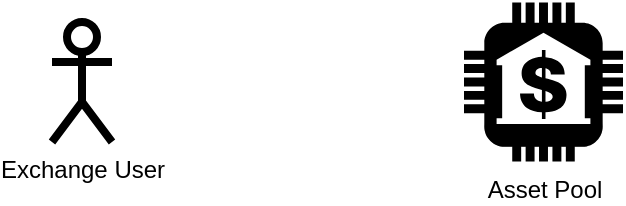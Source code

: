 <mxfile version="16.0.0" type="github">
  <diagram id="NDha9XyJWKI6wTgdjnXo" name="Page-1">
    <mxGraphModel dx="1018" dy="658" grid="1" gridSize="10" guides="1" tooltips="1" connect="1" arrows="1" fold="1" page="1" pageScale="1" pageWidth="850" pageHeight="1100" math="0" shadow="0">
      <root>
        <mxCell id="0" />
        <mxCell id="1" parent="0" />
        <mxCell id="OX3iMa-Q4UsDjBHExUNI-1" value="Exchange User" style="shape=umlActor;verticalLabelPosition=bottom;verticalAlign=top;html=1;outlineConnect=0;strokeWidth=4;" vertex="1" parent="1">
          <mxGeometry x="140" y="80" width="30" height="60" as="geometry" />
        </mxCell>
        <mxCell id="OX3iMa-Q4UsDjBHExUNI-2" value="Asset Pool" style="outlineConnect=0;dashed=0;verticalLabelPosition=bottom;verticalAlign=top;align=center;html=1;shape=mxgraph.aws3.bank;fillColor=#000000;gradientColor=none;" vertex="1" parent="1">
          <mxGeometry x="346" y="70.25" width="79.5" height="79.5" as="geometry" />
        </mxCell>
      </root>
    </mxGraphModel>
  </diagram>
</mxfile>
